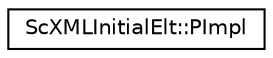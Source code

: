 digraph "Graphical Class Hierarchy"
{
 // LATEX_PDF_SIZE
  edge [fontname="Helvetica",fontsize="10",labelfontname="Helvetica",labelfontsize="10"];
  node [fontname="Helvetica",fontsize="10",shape=record];
  rankdir="LR";
  Node0 [label="ScXMLInitialElt::PImpl",height=0.2,width=0.4,color="black", fillcolor="white", style="filled",URL="$classScXMLInitialElt_1_1PImpl.html",tooltip=" "];
}
